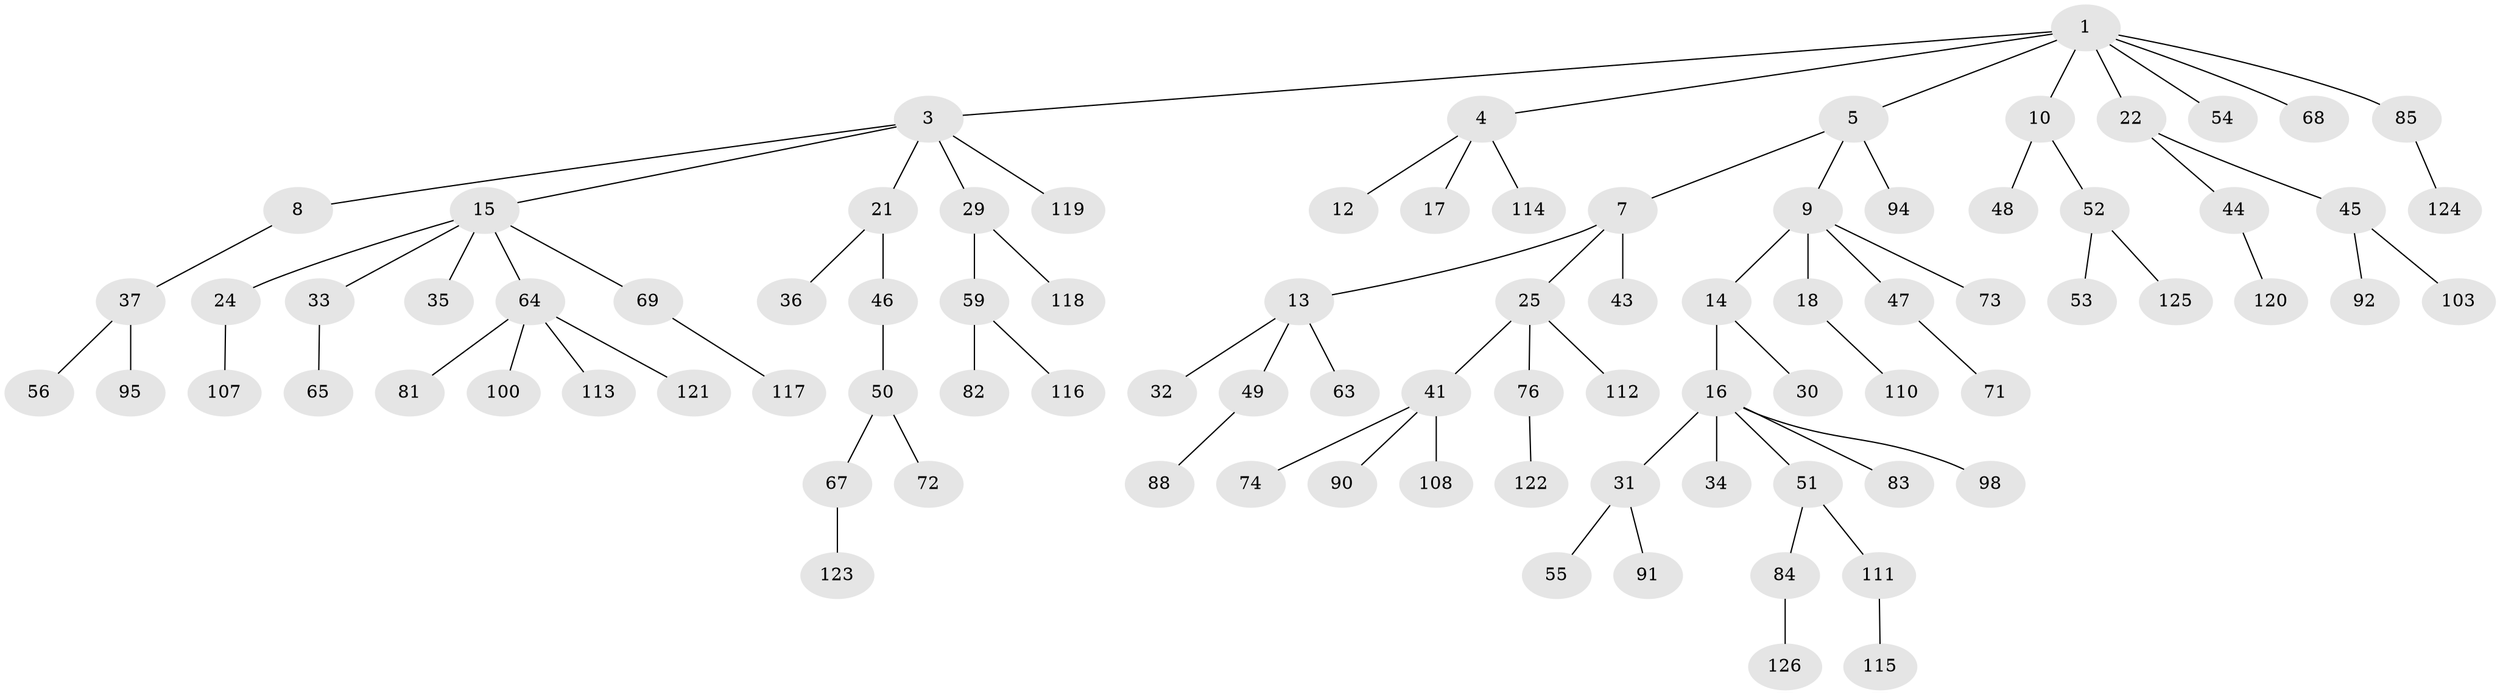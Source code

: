 // original degree distribution, {6: 0.015873015873015872, 4: 0.07936507936507936, 5: 0.03968253968253968, 2: 0.2857142857142857, 3: 0.1111111111111111, 1: 0.46825396825396826}
// Generated by graph-tools (version 1.1) at 2025/19/03/04/25 18:19:11]
// undirected, 88 vertices, 87 edges
graph export_dot {
graph [start="1"]
  node [color=gray90,style=filled];
  1 [super="+2"];
  3 [super="+11+70"];
  4 [super="+6"];
  5;
  7;
  8;
  9;
  10 [super="+80+28+42"];
  12 [super="+62"];
  13 [super="+101+20"];
  14;
  15 [super="+26"];
  16;
  17 [super="+19"];
  18 [super="+38"];
  21;
  22 [super="+66"];
  24 [super="+93"];
  25 [super="+27"];
  29;
  30;
  31;
  32 [super="+75"];
  33;
  34;
  35 [super="+61"];
  36;
  37 [super="+39"];
  41 [super="+58"];
  43;
  44;
  45;
  46;
  47;
  48;
  49 [super="+87"];
  50;
  51;
  52;
  53;
  54 [super="+79"];
  55 [super="+86"];
  56 [super="+102"];
  59 [super="+60"];
  63;
  64 [super="+78"];
  65 [super="+97"];
  67;
  68;
  69;
  71;
  72;
  73 [super="+89"];
  74 [super="+77"];
  76 [super="+106"];
  81;
  82;
  83 [super="+109"];
  84;
  85;
  88;
  90;
  91;
  92;
  94;
  95;
  98 [super="+104"];
  100;
  103;
  107;
  108;
  110;
  111;
  112;
  113;
  114;
  115;
  116;
  117;
  118;
  119;
  120;
  121;
  122;
  123;
  124;
  125;
  126;
  1 -- 3;
  1 -- 4;
  1 -- 5;
  1 -- 10;
  1 -- 54;
  1 -- 68;
  1 -- 85;
  1 -- 22;
  3 -- 8;
  3 -- 29;
  3 -- 15;
  3 -- 21;
  3 -- 119;
  4 -- 12;
  4 -- 114;
  4 -- 17;
  5 -- 7;
  5 -- 9;
  5 -- 94;
  7 -- 13;
  7 -- 25;
  7 -- 43;
  8 -- 37;
  9 -- 14;
  9 -- 18;
  9 -- 47;
  9 -- 73;
  10 -- 48;
  10 -- 52;
  13 -- 32;
  13 -- 49;
  13 -- 63;
  14 -- 16;
  14 -- 30;
  15 -- 24;
  15 -- 33;
  15 -- 35;
  15 -- 64;
  15 -- 69;
  16 -- 31;
  16 -- 34;
  16 -- 51;
  16 -- 83;
  16 -- 98;
  18 -- 110;
  21 -- 36;
  21 -- 46;
  22 -- 44;
  22 -- 45;
  24 -- 107;
  25 -- 76;
  25 -- 112;
  25 -- 41;
  29 -- 59;
  29 -- 118;
  31 -- 55;
  31 -- 91;
  33 -- 65;
  37 -- 56;
  37 -- 95;
  41 -- 74;
  41 -- 90;
  41 -- 108;
  44 -- 120;
  45 -- 92;
  45 -- 103;
  46 -- 50;
  47 -- 71;
  49 -- 88;
  50 -- 67;
  50 -- 72;
  51 -- 84;
  51 -- 111;
  52 -- 53;
  52 -- 125;
  59 -- 82;
  59 -- 116;
  64 -- 121;
  64 -- 81;
  64 -- 100;
  64 -- 113;
  67 -- 123;
  69 -- 117;
  76 -- 122;
  84 -- 126;
  85 -- 124;
  111 -- 115;
}

